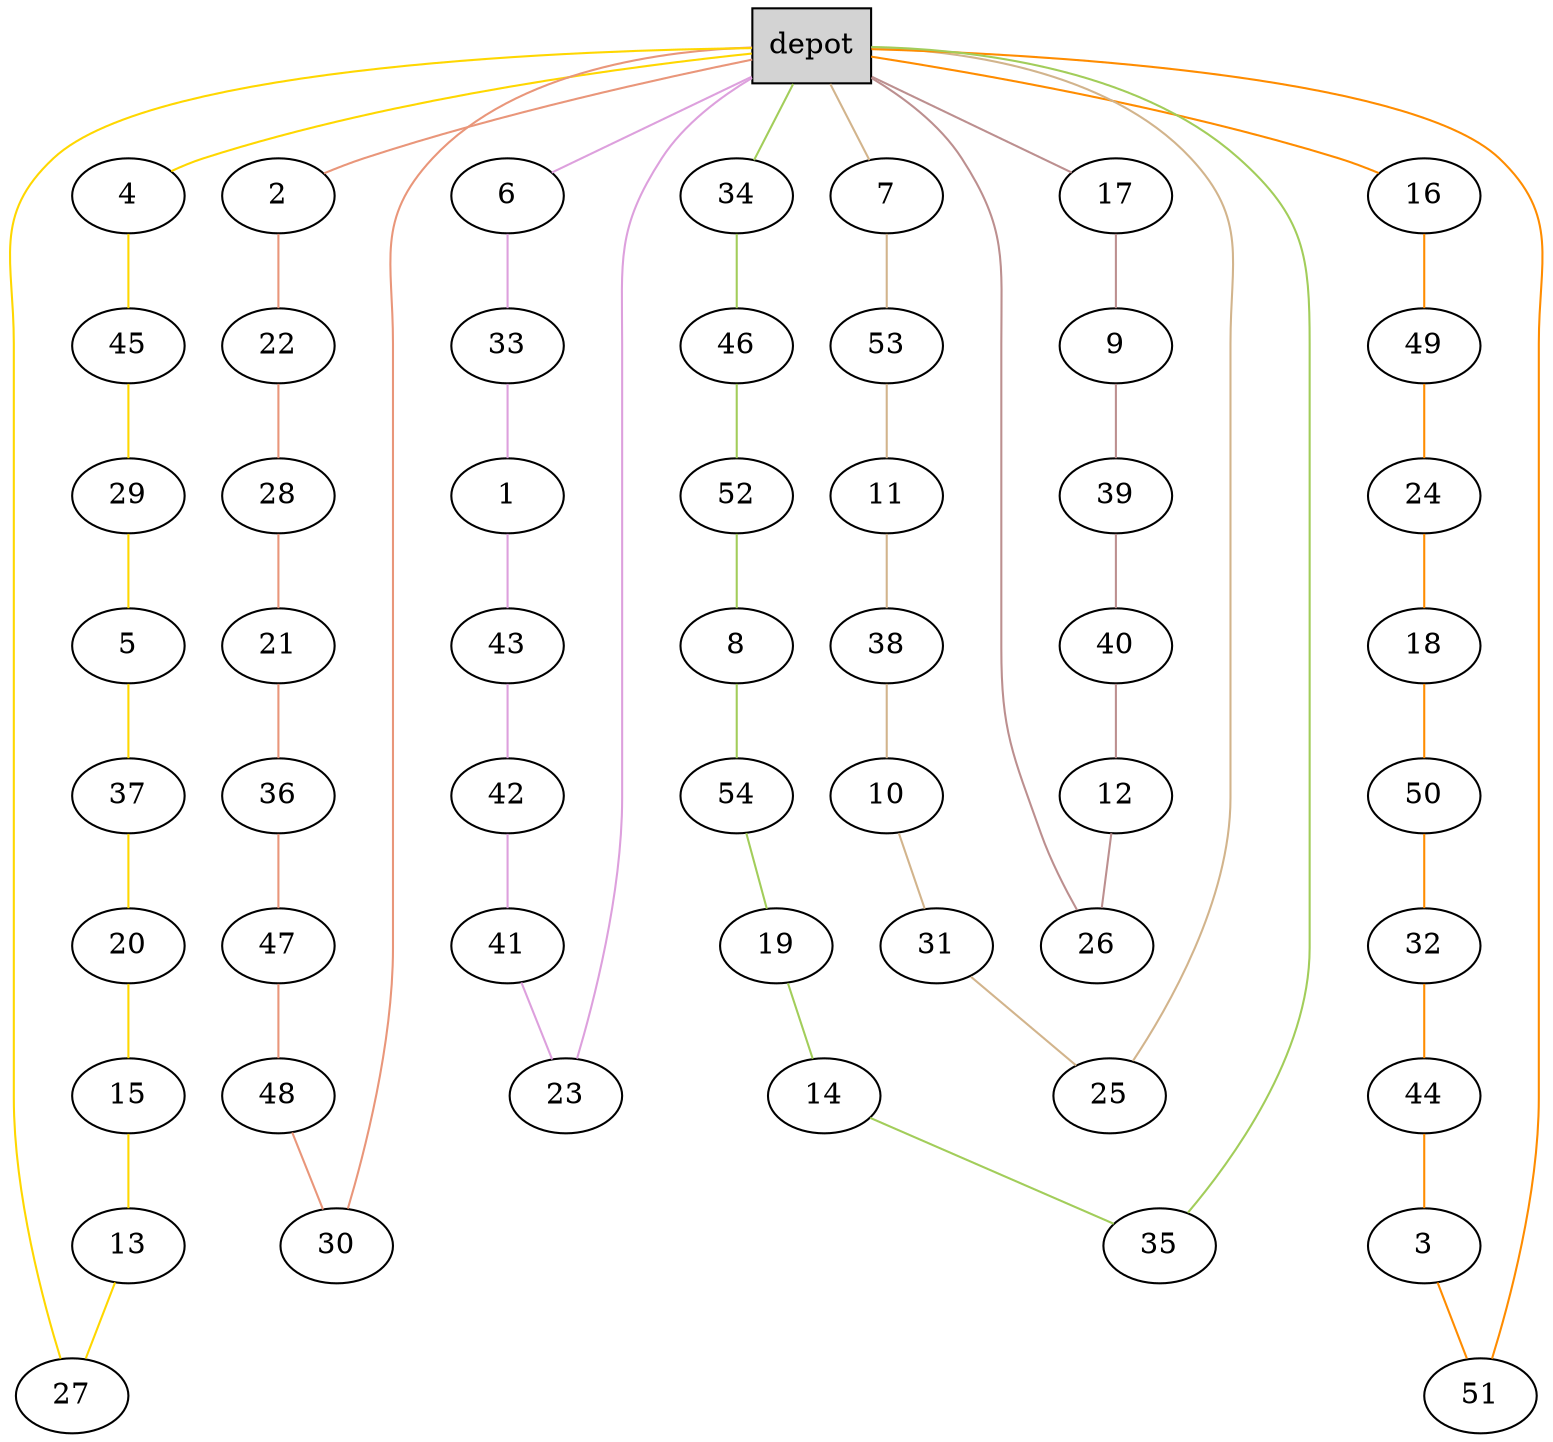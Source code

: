 graph G {
  0[shape = box, label = "depot", style = filled ];
  2[shape = ellipse];
  "0"--"2"[color = darksalmon];
  22[shape = ellipse];
  "2"--"22"[color = darksalmon];
  28[shape = ellipse];
  "22"--"28"[color = darksalmon];
  21[shape = ellipse];
  "28"--"21"[color = darksalmon];
  36[shape = ellipse];
  "21"--"36"[color = darksalmon];
  47[shape = ellipse];
  "36"--"47"[color = darksalmon];
  48[shape = ellipse];
  "47"--"48"[color = darksalmon];
  30[shape = ellipse];
  "48"--"30"[color = darksalmon];
  "30"--"0"[color = darksalmon];
  4[shape = ellipse];
  "0"--"4"[color = gold];
  45[shape = ellipse];
  "4"--"45"[color = gold];
  29[shape = ellipse];
  "45"--"29"[color = gold];
  5[shape = ellipse];
  "29"--"5"[color = gold];
  37[shape = ellipse];
  "5"--"37"[color = gold];
  20[shape = ellipse];
  "37"--"20"[color = gold];
  15[shape = ellipse];
  "20"--"15"[color = gold];
  13[shape = ellipse];
  "15"--"13"[color = gold];
  27[shape = ellipse];
  "13"--"27"[color = gold];
  "27"--"0"[color = gold];
  6[shape = ellipse];
  "0"--"6"[color = plum];
  33[shape = ellipse];
  "6"--"33"[color = plum];
  1[shape = ellipse];
  "33"--"1"[color = plum];
  43[shape = ellipse];
  "1"--"43"[color = plum];
  42[shape = ellipse];
  "43"--"42"[color = plum];
  41[shape = ellipse];
  "42"--"41"[color = plum];
  23[shape = ellipse];
  "41"--"23"[color = plum];
  "23"--"0"[color = plum];
  7[shape = ellipse];
  "0"--"7"[color = tan];
  53[shape = ellipse];
  "7"--"53"[color = tan];
  11[shape = ellipse];
  "53"--"11"[color = tan];
  38[shape = ellipse];
  "11"--"38"[color = tan];
  10[shape = ellipse];
  "38"--"10"[color = tan];
  31[shape = ellipse];
  "10"--"31"[color = tan];
  25[shape = ellipse];
  "31"--"25"[color = tan];
  "25"--"0"[color = tan];
  16[shape = ellipse];
  "0"--"16"[color = darkorange];
  49[shape = ellipse];
  "16"--"49"[color = darkorange];
  24[shape = ellipse];
  "49"--"24"[color = darkorange];
  18[shape = ellipse];
  "24"--"18"[color = darkorange];
  50[shape = ellipse];
  "18"--"50"[color = darkorange];
  32[shape = ellipse];
  "50"--"32"[color = darkorange];
  44[shape = ellipse];
  "32"--"44"[color = darkorange];
  3[shape = ellipse];
  "44"--"3"[color = darkorange];
  51[shape = ellipse];
  "3"--"51"[color = darkorange];
  "51"--"0"[color = darkorange];
  17[shape = ellipse];
  "0"--"17"[color = rosybrown];
  9[shape = ellipse];
  "17"--"9"[color = rosybrown];
  39[shape = ellipse];
  "9"--"39"[color = rosybrown];
  40[shape = ellipse];
  "39"--"40"[color = rosybrown];
  12[shape = ellipse];
  "40"--"12"[color = rosybrown];
  26[shape = ellipse];
  "12"--"26"[color = rosybrown];
  "26"--"0"[color = rosybrown];
  34[shape = ellipse];
  "0"--"34"[color = darkolivegreen3];
  46[shape = ellipse];
  "34"--"46"[color = darkolivegreen3];
  52[shape = ellipse];
  "46"--"52"[color = darkolivegreen3];
  8[shape = ellipse];
  "52"--"8"[color = darkolivegreen3];
  54[shape = ellipse];
  "8"--"54"[color = darkolivegreen3];
  19[shape = ellipse];
  "54"--"19"[color = darkolivegreen3];
  14[shape = ellipse];
  "19"--"14"[color = darkolivegreen3];
  35[shape = ellipse];
  "14"--"35"[color = darkolivegreen3];
  "35"--"0"[color = darkolivegreen3];
}
